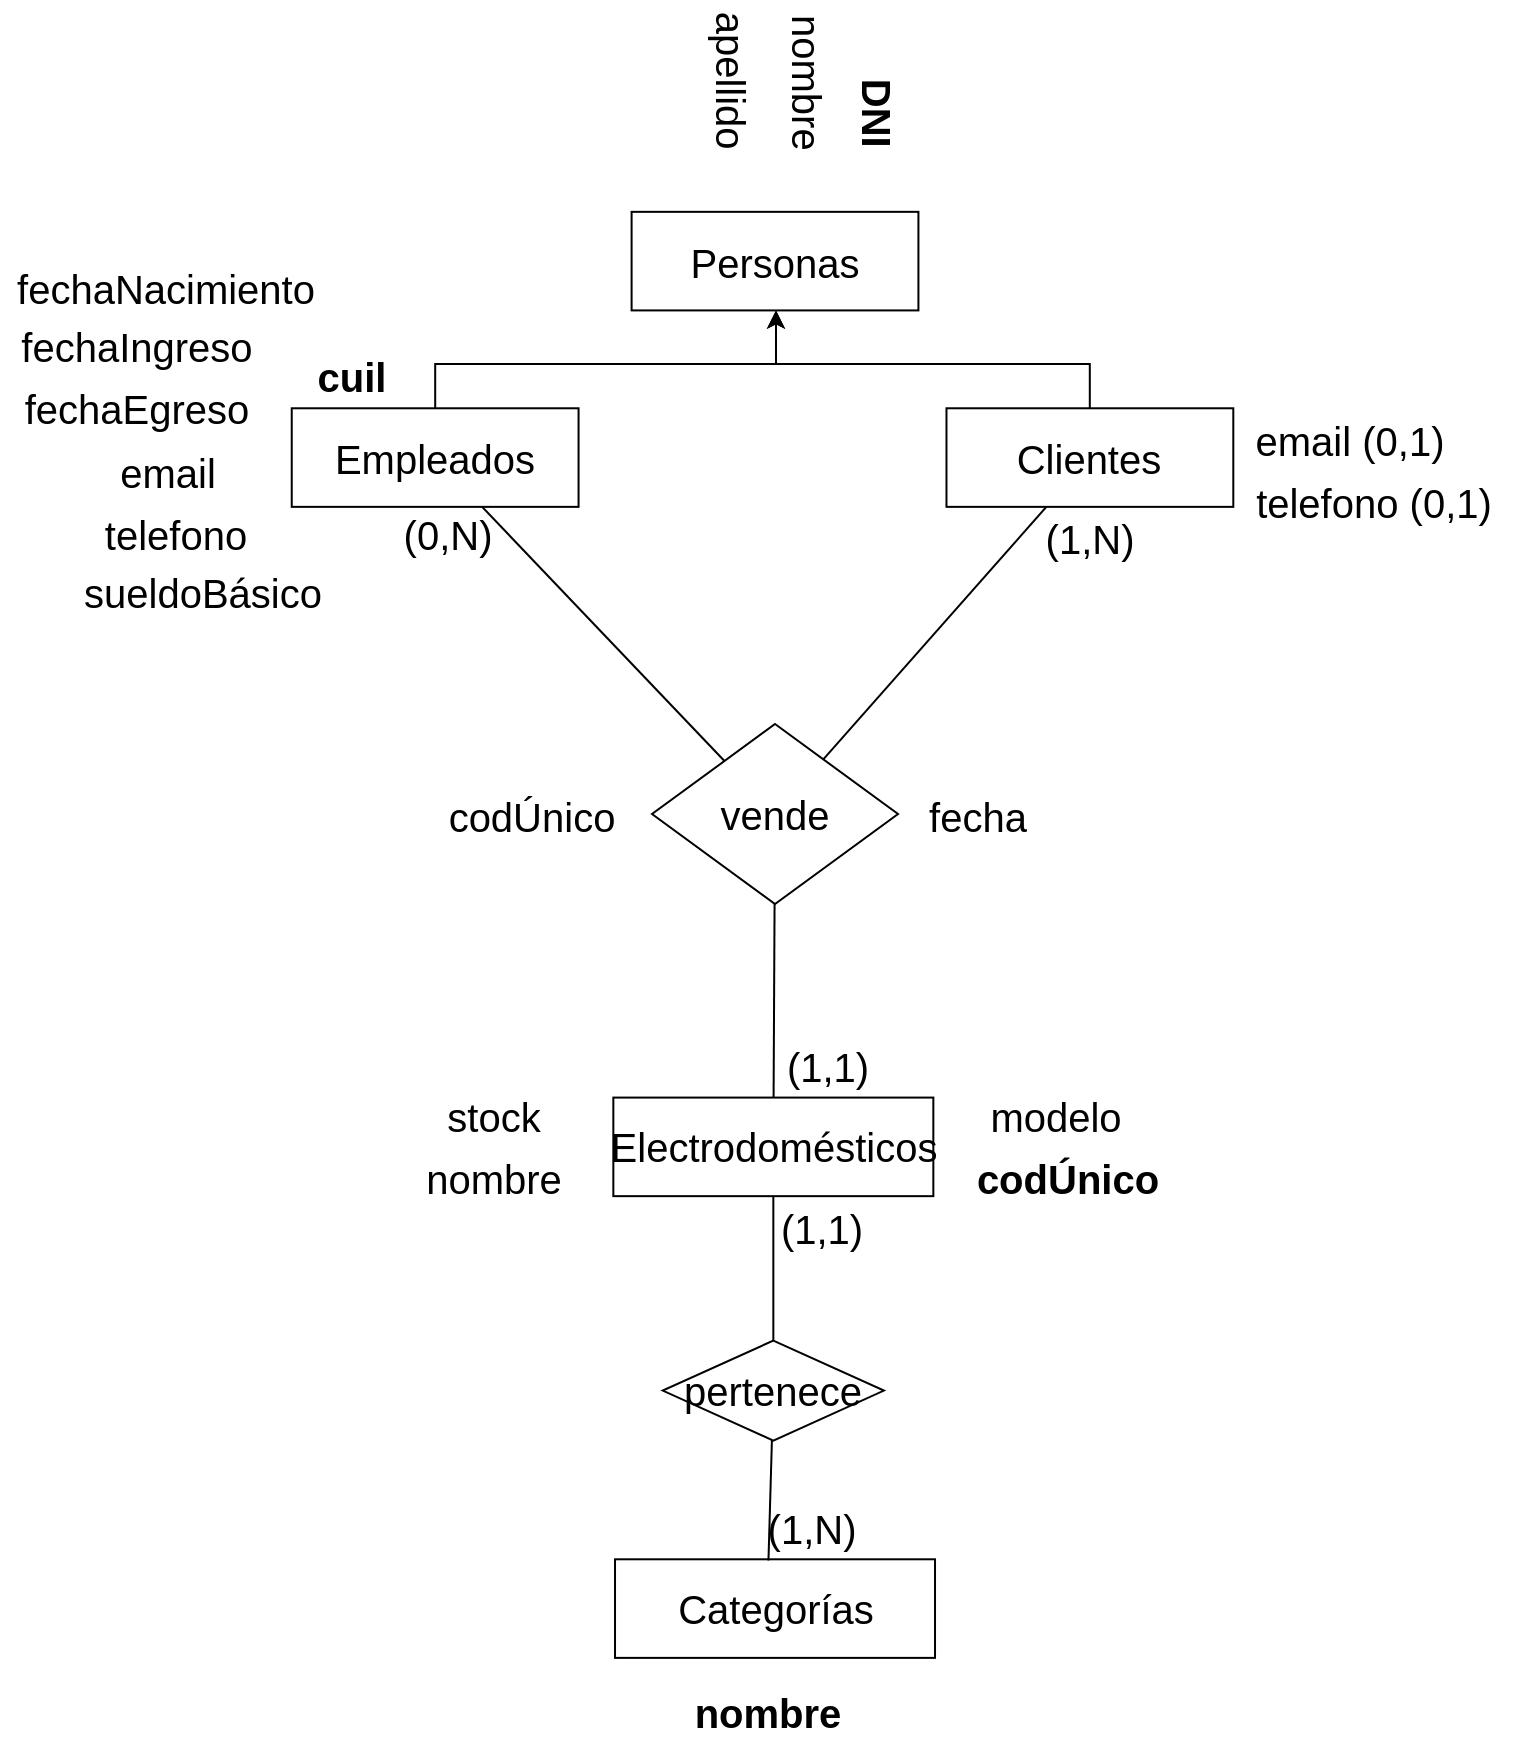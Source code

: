 <mxfile version="21.7.2" type="device" pages="3">
  <diagram name="Página-1" id="r7Dmp1KG4LVQeCO9yeug">
    <mxGraphModel dx="1173" dy="745" grid="1" gridSize="10" guides="1" tooltips="1" connect="1" arrows="1" fold="1" page="1" pageScale="1" pageWidth="827" pageHeight="1169" background="#ffffff" math="0" shadow="0">
      <root>
        <mxCell id="0" />
        <mxCell id="1" parent="0" />
        <mxCell id="HCQNf0K5Za7anZb_OLYN-2" value="&lt;font style=&quot;font-size: 20px;&quot;&gt;Personas&lt;/font&gt;" style="whiteSpace=wrap;html=1;align=center;fontSize=20;" parent="1" vertex="1">
          <mxGeometry x="335.8" y="133.92" width="143.41" height="49.29" as="geometry" />
        </mxCell>
        <mxCell id="HCQNf0K5Za7anZb_OLYN-4" value="&lt;b style=&quot;font-size: 20px;&quot;&gt;DNI&lt;/b&gt;" style="text;html=1;strokeColor=none;fillColor=none;align=center;verticalAlign=middle;whiteSpace=wrap;rounded=0;fontSize=20;rotation=90;" parent="1" vertex="1">
          <mxGeometry x="424.95" y="72.61" width="68.29" height="24.29" as="geometry" />
        </mxCell>
        <mxCell id="HCQNf0K5Za7anZb_OLYN-5" value="nombre" style="text;html=1;strokeColor=none;fillColor=none;align=center;verticalAlign=middle;whiteSpace=wrap;rounded=0;fontSize=20;rotation=90;" parent="1" vertex="1">
          <mxGeometry x="383.53" y="53.44" width="80.38" height="31.43" as="geometry" />
        </mxCell>
        <mxCell id="HCQNf0K5Za7anZb_OLYN-14" value="" style="edgeStyle=orthogonalEdgeStyle;rounded=0;orthogonalLoop=1;jettySize=auto;html=1;" parent="1" source="HCQNf0K5Za7anZb_OLYN-9" target="HCQNf0K5Za7anZb_OLYN-2" edge="1">
          <mxGeometry relative="1" as="geometry">
            <Array as="points">
              <mxPoint x="238" y="210" />
              <mxPoint x="408" y="210" />
            </Array>
          </mxGeometry>
        </mxCell>
        <mxCell id="HCQNf0K5Za7anZb_OLYN-9" value="&lt;font style=&quot;font-size: 20px;&quot;&gt;Empleados&lt;/font&gt;" style="whiteSpace=wrap;html=1;align=center;fontSize=20;" parent="1" vertex="1">
          <mxGeometry x="165.87" y="232.14" width="143.41" height="49.29" as="geometry" />
        </mxCell>
        <mxCell id="HCQNf0K5Za7anZb_OLYN-15" value="" style="edgeStyle=orthogonalEdgeStyle;rounded=0;orthogonalLoop=1;jettySize=auto;html=1;" parent="1" source="HCQNf0K5Za7anZb_OLYN-10" target="HCQNf0K5Za7anZb_OLYN-2" edge="1">
          <mxGeometry relative="1" as="geometry">
            <Array as="points">
              <mxPoint x="565" y="210" />
              <mxPoint x="408" y="210" />
            </Array>
          </mxGeometry>
        </mxCell>
        <mxCell id="HCQNf0K5Za7anZb_OLYN-10" value="&lt;font style=&quot;font-size: 20px;&quot;&gt;Clientes&lt;/font&gt;" style="whiteSpace=wrap;html=1;align=center;fontSize=20;" parent="1" vertex="1">
          <mxGeometry x="493.24" y="232.14" width="143.41" height="49.29" as="geometry" />
        </mxCell>
        <mxCell id="HCQNf0K5Za7anZb_OLYN-11" value="apellido" style="text;html=1;strokeColor=none;fillColor=none;align=center;verticalAlign=middle;whiteSpace=wrap;rounded=0;fontSize=20;rotation=90;" parent="1" vertex="1">
          <mxGeometry x="346.65" y="52.4" width="78.3" height="31.43" as="geometry" />
        </mxCell>
        <mxCell id="HCQNf0K5Za7anZb_OLYN-12" value="email" style="text;html=1;strokeColor=none;fillColor=none;align=center;verticalAlign=middle;whiteSpace=wrap;rounded=0;fontSize=20;rotation=0;" parent="1" vertex="1">
          <mxGeometry x="75.5" y="248.03" width="55.86" height="31.43" as="geometry" />
        </mxCell>
        <mxCell id="HCQNf0K5Za7anZb_OLYN-13" value="telefono" style="text;html=1;strokeColor=none;fillColor=none;align=center;verticalAlign=middle;whiteSpace=wrap;rounded=0;fontSize=20;rotation=0;direction=west;" parent="1" vertex="1">
          <mxGeometry x="67.15" y="279.46" width="82.45" height="31.43" as="geometry" />
        </mxCell>
        <mxCell id="HCQNf0K5Za7anZb_OLYN-16" value="&lt;b&gt;cuil&lt;/b&gt;" style="text;html=1;strokeColor=none;fillColor=none;align=center;verticalAlign=middle;whiteSpace=wrap;rounded=0;fontSize=20;rotation=0;" parent="1" vertex="1">
          <mxGeometry x="165.87" y="200.0" width="60" height="31.43" as="geometry" />
        </mxCell>
        <mxCell id="HCQNf0K5Za7anZb_OLYN-18" value="fechaNacimiento" style="text;html=1;strokeColor=none;fillColor=none;align=center;verticalAlign=middle;whiteSpace=wrap;rounded=0;fontSize=20;rotation=0;" parent="1" vertex="1">
          <mxGeometry x="28.43" y="156.24" width="150" height="31.43" as="geometry" />
        </mxCell>
        <mxCell id="HCQNf0K5Za7anZb_OLYN-19" value="fechaIngreso" style="text;html=1;strokeColor=none;fillColor=none;align=center;verticalAlign=middle;whiteSpace=wrap;rounded=0;fontSize=20;rotation=0;" parent="1" vertex="1">
          <mxGeometry x="20.0" y="185.17" width="137.44" height="31.43" as="geometry" />
        </mxCell>
        <mxCell id="HCQNf0K5Za7anZb_OLYN-20" value="fechaEgreso" style="text;html=1;strokeColor=none;fillColor=none;align=center;verticalAlign=middle;whiteSpace=wrap;rounded=0;fontSize=20;rotation=0;" parent="1" vertex="1">
          <mxGeometry x="20.0" y="216.6" width="137.44" height="31.43" as="geometry" />
        </mxCell>
        <mxCell id="HCQNf0K5Za7anZb_OLYN-21" value="sueldoBásico" style="text;html=1;strokeColor=none;fillColor=none;align=center;verticalAlign=middle;whiteSpace=wrap;rounded=0;fontSize=20;rotation=0;" parent="1" vertex="1">
          <mxGeometry x="52.94" y="308.03" width="137.44" height="31.43" as="geometry" />
        </mxCell>
        <mxCell id="HCQNf0K5Za7anZb_OLYN-22" value="email (0,1)" style="text;html=1;strokeColor=none;fillColor=none;align=center;verticalAlign=middle;whiteSpace=wrap;rounded=0;fontSize=20;rotation=0;" parent="1" vertex="1">
          <mxGeometry x="640.37" y="232.14" width="110" height="31.43" as="geometry" />
        </mxCell>
        <mxCell id="HCQNf0K5Za7anZb_OLYN-23" value="telefono (0,1)" style="text;html=1;strokeColor=none;fillColor=none;align=center;verticalAlign=middle;whiteSpace=wrap;rounded=0;fontSize=20;rotation=0;" parent="1" vertex="1">
          <mxGeometry x="636.65" y="263.57" width="139.88" height="31.43" as="geometry" />
        </mxCell>
        <mxCell id="HCQNf0K5Za7anZb_OLYN-26" value="&lt;font style=&quot;font-size: 20px;&quot;&gt;Electrodomésticos&lt;/font&gt;" style="whiteSpace=wrap;html=1;align=center;fontSize=20;" parent="1" vertex="1">
          <mxGeometry x="326.67" y="576.79" width="160" height="49.29" as="geometry" />
        </mxCell>
        <mxCell id="HCQNf0K5Za7anZb_OLYN-27" value="&lt;font style=&quot;font-size: 20px;&quot;&gt;Categorías&lt;/font&gt;" style="whiteSpace=wrap;html=1;align=center;fontSize=20;" parent="1" vertex="1">
          <mxGeometry x="327.51" y="807.65" width="160" height="49.29" as="geometry" />
        </mxCell>
        <mxCell id="HCQNf0K5Za7anZb_OLYN-28" value="&lt;b&gt;codÚnico&lt;/b&gt;" style="text;html=1;strokeColor=none;fillColor=none;align=center;verticalAlign=middle;whiteSpace=wrap;rounded=0;fontSize=20;rotation=0;" parent="1" vertex="1">
          <mxGeometry x="507.71" y="601.43" width="92.29" height="31.43" as="geometry" />
        </mxCell>
        <mxCell id="HCQNf0K5Za7anZb_OLYN-29" value="nombre" style="text;html=1;strokeColor=none;fillColor=none;align=center;verticalAlign=middle;whiteSpace=wrap;rounded=0;fontSize=20;rotation=0;" parent="1" vertex="1">
          <mxGeometry x="227.69" y="601.43" width="78.3" height="31.43" as="geometry" />
        </mxCell>
        <mxCell id="HCQNf0K5Za7anZb_OLYN-30" value="modelo" style="text;html=1;strokeColor=none;fillColor=none;align=center;verticalAlign=middle;whiteSpace=wrap;rounded=0;fontSize=20;rotation=0;" parent="1" vertex="1">
          <mxGeometry x="508.75" y="570.0" width="78.3" height="31.43" as="geometry" />
        </mxCell>
        <mxCell id="HCQNf0K5Za7anZb_OLYN-32" value="stock" style="text;html=1;strokeColor=none;fillColor=none;align=center;verticalAlign=middle;whiteSpace=wrap;rounded=0;fontSize=20;rotation=0;" parent="1" vertex="1">
          <mxGeometry x="227.69" y="570" width="78.3" height="31.43" as="geometry" />
        </mxCell>
        <mxCell id="HCQNf0K5Za7anZb_OLYN-35" value="&lt;b&gt;nombre&lt;/b&gt;" style="text;html=1;strokeColor=none;fillColor=none;align=center;verticalAlign=middle;whiteSpace=wrap;rounded=0;fontSize=20;rotation=0;" parent="1" vertex="1">
          <mxGeometry x="364.88" y="868.29" width="78.3" height="31.43" as="geometry" />
        </mxCell>
        <mxCell id="HCQNf0K5Za7anZb_OLYN-38" value="codÚnico" style="text;html=1;strokeColor=none;fillColor=none;align=center;verticalAlign=middle;whiteSpace=wrap;rounded=0;fontSize=20;rotation=0;" parent="1" vertex="1">
          <mxGeometry x="246.29" y="420" width="80.38" height="31.43" as="geometry" />
        </mxCell>
        <mxCell id="HCQNf0K5Za7anZb_OLYN-39" value="fecha" style="text;html=1;strokeColor=none;fillColor=none;align=center;verticalAlign=middle;whiteSpace=wrap;rounded=0;fontSize=20;rotation=0;" parent="1" vertex="1">
          <mxGeometry x="469.01" y="420.0" width="80.38" height="31.43" as="geometry" />
        </mxCell>
        <mxCell id="HCQNf0K5Za7anZb_OLYN-81" value="&lt;font style=&quot;font-size: 20px;&quot;&gt;pertenece&lt;/font&gt;" style="shape=rhombus;perimeter=rhombusPerimeter;whiteSpace=wrap;html=1;align=center;fontSize=20;" parent="1" vertex="1">
          <mxGeometry x="351.37" y="698.29" width="110.6" height="50" as="geometry" />
        </mxCell>
        <mxCell id="HCQNf0K5Za7anZb_OLYN-82" value="" style="endArrow=none;html=1;rounded=0;entryX=0.5;entryY=0;entryDx=0;entryDy=0;" parent="1" source="HCQNf0K5Za7anZb_OLYN-26" target="HCQNf0K5Za7anZb_OLYN-81" edge="1">
          <mxGeometry relative="1" as="geometry">
            <mxPoint x="500.38" y="588.29" as="sourcePoint" />
            <mxPoint x="660.38" y="588.29" as="targetPoint" />
          </mxGeometry>
        </mxCell>
        <mxCell id="HCQNf0K5Za7anZb_OLYN-83" value="" style="endArrow=none;html=1;rounded=0;" parent="1" source="HCQNf0K5Za7anZb_OLYN-81" edge="1">
          <mxGeometry relative="1" as="geometry">
            <mxPoint x="423.23" y="650.29" as="sourcePoint" />
            <mxPoint x="404.23" y="808.29" as="targetPoint" />
          </mxGeometry>
        </mxCell>
        <mxCell id="HCQNf0K5Za7anZb_OLYN-86" value="(1,1)" style="text;html=1;strokeColor=none;fillColor=none;align=center;verticalAlign=middle;whiteSpace=wrap;rounded=0;fontSize=20;rotation=0;" parent="1" vertex="1">
          <mxGeometry x="413.17" y="626.08" width="36.47" height="31.43" as="geometry" />
        </mxCell>
        <mxCell id="HCQNf0K5Za7anZb_OLYN-89" value="(1,N)" style="text;html=1;strokeColor=none;fillColor=none;align=center;verticalAlign=middle;whiteSpace=wrap;rounded=0;fontSize=20;rotation=0;" parent="1" vertex="1">
          <mxGeometry x="407.5" y="776.22" width="36.47" height="31.43" as="geometry" />
        </mxCell>
        <mxCell id="HCQNf0K5Za7anZb_OLYN-90" value="vende" style="shape=rhombus;perimeter=rhombusPerimeter;whiteSpace=wrap;html=1;align=center;fontSize=20;" parent="1" vertex="1">
          <mxGeometry x="346.01" y="390" width="123" height="90" as="geometry" />
        </mxCell>
        <mxCell id="HCQNf0K5Za7anZb_OLYN-91" value="" style="endArrow=none;html=1;rounded=0;" parent="1" source="HCQNf0K5Za7anZb_OLYN-9" target="HCQNf0K5Za7anZb_OLYN-90" edge="1">
          <mxGeometry relative="1" as="geometry">
            <mxPoint x="500" y="510" as="sourcePoint" />
            <mxPoint x="660" y="510" as="targetPoint" />
          </mxGeometry>
        </mxCell>
        <mxCell id="HCQNf0K5Za7anZb_OLYN-92" value="" style="endArrow=none;html=1;rounded=0;" parent="1" source="HCQNf0K5Za7anZb_OLYN-10" target="HCQNf0K5Za7anZb_OLYN-90" edge="1">
          <mxGeometry relative="1" as="geometry">
            <mxPoint x="272" y="291" as="sourcePoint" />
            <mxPoint x="402" y="419" as="targetPoint" />
          </mxGeometry>
        </mxCell>
        <mxCell id="HCQNf0K5Za7anZb_OLYN-93" value="" style="endArrow=none;html=1;rounded=0;" parent="1" source="HCQNf0K5Za7anZb_OLYN-90" target="HCQNf0K5Za7anZb_OLYN-26" edge="1">
          <mxGeometry relative="1" as="geometry">
            <mxPoint x="555" y="291" as="sourcePoint" />
            <mxPoint x="451" y="417" as="targetPoint" />
          </mxGeometry>
        </mxCell>
        <mxCell id="HCQNf0K5Za7anZb_OLYN-94" value="(1,N)" style="text;html=1;strokeColor=none;fillColor=none;align=center;verticalAlign=middle;whiteSpace=wrap;rounded=0;fontSize=20;rotation=0;" parent="1" vertex="1">
          <mxGeometry x="546.71" y="281.43" width="36.47" height="31.43" as="geometry" />
        </mxCell>
        <mxCell id="HCQNf0K5Za7anZb_OLYN-95" value="(0,N)" style="text;html=1;strokeColor=none;fillColor=none;align=center;verticalAlign=middle;whiteSpace=wrap;rounded=0;fontSize=20;rotation=0;" parent="1" vertex="1">
          <mxGeometry x="225.87" y="279.46" width="36.47" height="31.43" as="geometry" />
        </mxCell>
        <mxCell id="HCQNf0K5Za7anZb_OLYN-96" value="(1,1)" style="text;html=1;strokeColor=none;fillColor=none;align=center;verticalAlign=middle;whiteSpace=wrap;rounded=0;fontSize=20;rotation=0;" parent="1" vertex="1">
          <mxGeometry x="415.54" y="545.36" width="36.47" height="31.43" as="geometry" />
        </mxCell>
      </root>
    </mxGraphModel>
  </diagram>
  <diagram id="hQxVkgK-Gw7wdV_i6y1L" name="Página-2">
    <mxGraphModel dx="1354" dy="860" grid="1" gridSize="10" guides="1" tooltips="1" connect="1" arrows="1" fold="1" page="1" pageScale="1" pageWidth="1169" pageHeight="827" math="0" shadow="0">
      <root>
        <mxCell id="0" />
        <mxCell id="1" parent="0" />
        <mxCell id="yBSOCC-4kRF9CmkIPlas-1" value="" style="group;fontSize=20;" vertex="1" connectable="0" parent="1">
          <mxGeometry x="80" y="120" width="980" height="650" as="geometry" />
        </mxCell>
        <mxCell id="yBSOCC-4kRF9CmkIPlas-2" value="&lt;font style=&quot;font-size: 20px;&quot;&gt;Clientes&lt;/font&gt;" style="whiteSpace=wrap;html=1;align=center;fontSize=20;" vertex="1" parent="yBSOCC-4kRF9CmkIPlas-1">
          <mxGeometry x="131.463" y="60.714" width="143.415" height="85.714" as="geometry" />
        </mxCell>
        <mxCell id="yBSOCC-4kRF9CmkIPlas-3" value="&lt;font style=&quot;font-size: 20px;&quot;&gt;Pasajes&lt;/font&gt;" style="whiteSpace=wrap;html=1;align=center;fontSize=20;" vertex="1" parent="yBSOCC-4kRF9CmkIPlas-1">
          <mxGeometry x="705.122" y="57.143" width="143.415" height="85.714" as="geometry" />
        </mxCell>
        <mxCell id="yBSOCC-4kRF9CmkIPlas-4" value="&lt;font style=&quot;font-size: 20px;&quot;&gt;Vuelos&lt;/font&gt;" style="whiteSpace=wrap;html=1;align=center;fontSize=20;" vertex="1" parent="yBSOCC-4kRF9CmkIPlas-1">
          <mxGeometry x="430.244" y="285.714" width="143.415" height="85.714" as="geometry" />
        </mxCell>
        <mxCell id="yBSOCC-4kRF9CmkIPlas-5" value="&lt;b style=&quot;font-size: 20px;&quot;&gt;codÚnico&lt;/b&gt;" style="text;html=1;strokeColor=none;fillColor=none;align=center;verticalAlign=middle;whiteSpace=wrap;rounded=0;fontSize=20;" vertex="1" parent="yBSOCC-4kRF9CmkIPlas-1">
          <mxGeometry x="11.951" width="107.561" height="42.857" as="geometry" />
        </mxCell>
        <mxCell id="yBSOCC-4kRF9CmkIPlas-6" value="&lt;b style=&quot;font-size: 20px;&quot;&gt;DNI&lt;/b&gt;" style="text;html=1;strokeColor=none;fillColor=none;align=center;verticalAlign=middle;whiteSpace=wrap;rounded=0;fontSize=20;" vertex="1" parent="yBSOCC-4kRF9CmkIPlas-1">
          <mxGeometry x="11.951" y="35.714" width="107.561" height="42.857" as="geometry" />
        </mxCell>
        <mxCell id="yBSOCC-4kRF9CmkIPlas-7" value="nombre" style="text;html=1;strokeColor=none;fillColor=none;align=center;verticalAlign=middle;whiteSpace=wrap;rounded=0;fontSize=20;" vertex="1" parent="yBSOCC-4kRF9CmkIPlas-1">
          <mxGeometry x="11.951" y="78.571" width="107.561" height="42.857" as="geometry" />
        </mxCell>
        <mxCell id="yBSOCC-4kRF9CmkIPlas-8" value="apellido" style="text;html=1;strokeColor=none;fillColor=none;align=center;verticalAlign=middle;whiteSpace=wrap;rounded=0;fontSize=20;" vertex="1" parent="yBSOCC-4kRF9CmkIPlas-1">
          <mxGeometry x="11.951" y="121.429" width="107.561" height="42.857" as="geometry" />
        </mxCell>
        <mxCell id="yBSOCC-4kRF9CmkIPlas-9" value="nombre" style="text;html=1;strokeColor=none;fillColor=none;align=center;verticalAlign=middle;whiteSpace=wrap;rounded=0;fontSize=20;rotation=90;" vertex="1" parent="yBSOCC-4kRF9CmkIPlas-1">
          <mxGeometry x="396.78" y="530" width="107.561" height="42.857" as="geometry" />
        </mxCell>
        <mxCell id="yBSOCC-4kRF9CmkIPlas-10" value="fechaSalida" style="text;html=1;strokeColor=none;fillColor=none;align=center;verticalAlign=middle;whiteSpace=wrap;rounded=0;fontSize=20;rotation=90;" vertex="1" parent="yBSOCC-4kRF9CmkIPlas-1">
          <mxGeometry x="289.22" y="542.857" width="143.415" height="42.857" as="geometry" />
        </mxCell>
        <mxCell id="yBSOCC-4kRF9CmkIPlas-11" value="hora" style="text;html=1;strokeColor=none;fillColor=none;align=center;verticalAlign=middle;whiteSpace=wrap;rounded=0;fontSize=20;rotation=90;" vertex="1" parent="yBSOCC-4kRF9CmkIPlas-1">
          <mxGeometry x="352.561" y="522.857" width="107.561" height="42.857" as="geometry" />
        </mxCell>
        <mxCell id="yBSOCC-4kRF9CmkIPlas-12" value="&lt;font style=&quot;font-size: 20px;&quot;&gt;origen&lt;/font&gt;" style="ellipse;whiteSpace=wrap;html=1;align=center;fontSize=20;" vertex="1" parent="yBSOCC-4kRF9CmkIPlas-1">
          <mxGeometry x="346.585" y="430" width="119.512" height="57.143" as="geometry" />
        </mxCell>
        <mxCell id="yBSOCC-4kRF9CmkIPlas-13" value="&lt;font style=&quot;font-size: 20px;&quot;&gt;destino&lt;/font&gt;" style="ellipse;whiteSpace=wrap;html=1;align=center;fontSize=20;" vertex="1" parent="yBSOCC-4kRF9CmkIPlas-1">
          <mxGeometry x="531.829" y="430" width="119.512" height="57.143" as="geometry" />
        </mxCell>
        <mxCell id="yBSOCC-4kRF9CmkIPlas-14" value="nombre" style="text;html=1;strokeColor=none;fillColor=none;align=center;verticalAlign=middle;whiteSpace=wrap;rounded=0;fontSize=20;rotation=90;" vertex="1" parent="yBSOCC-4kRF9CmkIPlas-1">
          <mxGeometry x="501.951" y="530" width="107.561" height="42.857" as="geometry" />
        </mxCell>
        <mxCell id="yBSOCC-4kRF9CmkIPlas-15" value="fechaLlegada" style="text;html=1;strokeColor=none;fillColor=none;align=center;verticalAlign=middle;whiteSpace=wrap;rounded=0;fontSize=20;rotation=90;" vertex="1" parent="yBSOCC-4kRF9CmkIPlas-1">
          <mxGeometry x="597.561" y="550" width="107.561" height="42.857" as="geometry" />
        </mxCell>
        <mxCell id="yBSOCC-4kRF9CmkIPlas-16" value="hora" style="text;html=1;strokeColor=none;fillColor=none;align=center;verticalAlign=middle;whiteSpace=wrap;rounded=0;fontSize=20;rotation=90;" vertex="1" parent="yBSOCC-4kRF9CmkIPlas-1">
          <mxGeometry x="549.756" y="511.429" width="107.561" height="42.857" as="geometry" />
        </mxCell>
        <mxCell id="yBSOCC-4kRF9CmkIPlas-17" value="aerolínea" style="text;html=1;strokeColor=none;fillColor=none;align=center;verticalAlign=middle;whiteSpace=wrap;rounded=0;fontSize=20;rotation=0;" vertex="1" parent="yBSOCC-4kRF9CmkIPlas-1">
          <mxGeometry x="304.756" y="290" width="107.561" height="42.857" as="geometry" />
        </mxCell>
        <mxCell id="yBSOCC-4kRF9CmkIPlas-18" value="númeroVuelo" style="text;html=1;strokeColor=none;fillColor=none;align=center;verticalAlign=middle;whiteSpace=wrap;rounded=0;fontSize=20;rotation=0;" vertex="1" parent="yBSOCC-4kRF9CmkIPlas-1">
          <mxGeometry x="272.488" y="334.286" width="143.415" height="42.857" as="geometry" />
        </mxCell>
        <mxCell id="yBSOCC-4kRF9CmkIPlas-19" value="" style="shape=waypoint;sketch=0;fillStyle=solid;size=16;pointerEvents=1;points=[];fillColor=none;resizable=0;rotatable=0;perimeter=centerPerimeter;snapToPoint=1;fontSize=20;fontStyle=0;spacing=2;perimeterSpacing=0;" vertex="1" parent="yBSOCC-4kRF9CmkIPlas-1">
          <mxGeometry x="311.927" y="507.143" width="20" height="20" as="geometry" />
        </mxCell>
        <mxCell id="yBSOCC-4kRF9CmkIPlas-20" value="" style="shape=waypoint;sketch=0;fillStyle=solid;size=16;pointerEvents=1;points=[];fillColor=none;resizable=0;rotatable=0;perimeter=centerPerimeter;snapToPoint=1;fontSize=20;fontStyle=0;spacing=2;perimeterSpacing=0;" vertex="1" parent="yBSOCC-4kRF9CmkIPlas-1">
          <mxGeometry x="309.537" y="377.143" width="20" height="20" as="geometry" />
        </mxCell>
        <mxCell id="yBSOCC-4kRF9CmkIPlas-21" value="númeroFila" style="text;html=1;strokeColor=none;fillColor=none;align=center;verticalAlign=middle;whiteSpace=wrap;rounded=0;fontSize=20;" vertex="1" parent="yBSOCC-4kRF9CmkIPlas-1">
          <mxGeometry x="872.439" y="57.143" width="107.561" height="42.857" as="geometry" />
        </mxCell>
        <mxCell id="yBSOCC-4kRF9CmkIPlas-22" value="butaca" style="text;html=1;strokeColor=none;fillColor=none;align=center;verticalAlign=middle;whiteSpace=wrap;rounded=0;fontSize=20;" vertex="1" parent="yBSOCC-4kRF9CmkIPlas-1">
          <mxGeometry x="858.098" y="102.857" width="107.561" height="42.857" as="geometry" />
        </mxCell>
        <mxCell id="yBSOCC-4kRF9CmkIPlas-23" value="&lt;font style=&quot;font-size: 20px;&quot;&gt;corresponde&lt;/font&gt;" style="shape=rhombus;perimeter=rhombusPerimeter;whiteSpace=wrap;html=1;align=center;fontSize=20;" vertex="1" parent="yBSOCC-4kRF9CmkIPlas-1">
          <mxGeometry x="687.195" y="285.714" width="185.244" height="85.714" as="geometry" />
        </mxCell>
        <mxCell id="yBSOCC-4kRF9CmkIPlas-24" value="" style="endArrow=none;html=1;rounded=0;fontSize=20;" edge="1" parent="yBSOCC-4kRF9CmkIPlas-1" source="yBSOCC-4kRF9CmkIPlas-3" target="yBSOCC-4kRF9CmkIPlas-23">
          <mxGeometry relative="1" as="geometry">
            <mxPoint x="501.951" y="457.143" as="sourcePoint" />
            <mxPoint x="693.171" y="457.143" as="targetPoint" />
          </mxGeometry>
        </mxCell>
        <mxCell id="yBSOCC-4kRF9CmkIPlas-25" value="" style="endArrow=none;html=1;rounded=0;fontSize=20;" edge="1" parent="yBSOCC-4kRF9CmkIPlas-1" source="yBSOCC-4kRF9CmkIPlas-23" target="yBSOCC-4kRF9CmkIPlas-4">
          <mxGeometry relative="1" as="geometry">
            <mxPoint x="846.146" y="365.714" as="sourcePoint" />
            <mxPoint x="848.537" y="508.571" as="targetPoint" />
          </mxGeometry>
        </mxCell>
        <mxCell id="yBSOCC-4kRF9CmkIPlas-26" value="&lt;font style=&quot;font-size: 20px;&quot;&gt;compra&lt;/font&gt;" style="shape=rhombus;perimeter=rhombusPerimeter;whiteSpace=wrap;html=1;align=center;fontSize=20;" vertex="1" parent="yBSOCC-4kRF9CmkIPlas-1">
          <mxGeometry x="466.098" y="57.143" width="107.561" height="85.714" as="geometry" />
        </mxCell>
        <mxCell id="yBSOCC-4kRF9CmkIPlas-27" value="" style="endArrow=none;html=1;rounded=0;exitX=1;exitY=0.5;exitDx=0;exitDy=0;entryX=0;entryY=0.5;entryDx=0;entryDy=0;fontSize=20;" edge="1" parent="yBSOCC-4kRF9CmkIPlas-1" source="yBSOCC-4kRF9CmkIPlas-2" target="yBSOCC-4kRF9CmkIPlas-26">
          <mxGeometry relative="1" as="geometry">
            <mxPoint x="860.488" y="157.143" as="sourcePoint" />
            <mxPoint x="862.878" y="300" as="targetPoint" />
          </mxGeometry>
        </mxCell>
        <mxCell id="yBSOCC-4kRF9CmkIPlas-28" value="" style="endArrow=none;html=1;rounded=0;exitX=1;exitY=0.5;exitDx=0;exitDy=0;entryX=0;entryY=0.5;entryDx=0;entryDy=0;fontSize=20;" edge="1" parent="yBSOCC-4kRF9CmkIPlas-1" source="yBSOCC-4kRF9CmkIPlas-26" target="yBSOCC-4kRF9CmkIPlas-3">
          <mxGeometry relative="1" as="geometry">
            <mxPoint x="286.829" y="118.571" as="sourcePoint" />
            <mxPoint x="478.049" y="114.286" as="targetPoint" />
          </mxGeometry>
        </mxCell>
        <mxCell id="yBSOCC-4kRF9CmkIPlas-29" value="" style="endArrow=none;html=1;rounded=0;fontSize=20;" edge="1" parent="yBSOCC-4kRF9CmkIPlas-1" source="yBSOCC-4kRF9CmkIPlas-4" target="yBSOCC-4kRF9CmkIPlas-13">
          <mxGeometry relative="1" as="geometry">
            <mxPoint x="537.805" y="50" as="sourcePoint" />
            <mxPoint x="740.976" y="50" as="targetPoint" />
          </mxGeometry>
        </mxCell>
        <mxCell id="yBSOCC-4kRF9CmkIPlas-30" value="" style="endArrow=none;html=1;rounded=0;fontSize=20;" edge="1" parent="yBSOCC-4kRF9CmkIPlas-1" source="yBSOCC-4kRF9CmkIPlas-4" target="yBSOCC-4kRF9CmkIPlas-12">
          <mxGeometry relative="1" as="geometry">
            <mxPoint x="884.39" y="474.286" as="sourcePoint" />
            <mxPoint x="936.976" y="450" as="targetPoint" />
          </mxGeometry>
        </mxCell>
        <mxCell id="yBSOCC-4kRF9CmkIPlas-31" value="(0,N)" style="text;html=1;strokeColor=none;fillColor=none;align=center;verticalAlign=middle;whiteSpace=wrap;rounded=0;fontSize=20;" vertex="1" parent="yBSOCC-4kRF9CmkIPlas-1">
          <mxGeometry x="280.854" y="57.143" width="47.805" height="42.857" as="geometry" />
        </mxCell>
        <mxCell id="yBSOCC-4kRF9CmkIPlas-32" value="(1,1)" style="text;html=1;strokeColor=none;fillColor=none;align=center;verticalAlign=middle;whiteSpace=wrap;rounded=0;fontSize=20;" vertex="1" parent="yBSOCC-4kRF9CmkIPlas-1">
          <mxGeometry x="657.317" y="53.571" width="47.805" height="42.857" as="geometry" />
        </mxCell>
        <mxCell id="yBSOCC-4kRF9CmkIPlas-33" value="nacionalidad" style="text;html=1;strokeColor=none;fillColor=none;align=center;verticalAlign=middle;whiteSpace=wrap;rounded=0;fontSize=20;" vertex="1" parent="yBSOCC-4kRF9CmkIPlas-1">
          <mxGeometry y="164.286" width="131.463" height="42.857" as="geometry" />
        </mxCell>
        <mxCell id="yBSOCC-4kRF9CmkIPlas-34" value="fechaNacimiento" style="text;html=1;strokeColor=none;fillColor=none;align=center;verticalAlign=middle;whiteSpace=wrap;rounded=0;fontSize=20;" vertex="1" parent="yBSOCC-4kRF9CmkIPlas-1">
          <mxGeometry y="207.143" width="179.268" height="42.857" as="geometry" />
        </mxCell>
        <mxCell id="yBSOCC-4kRF9CmkIPlas-35" value="" style="endArrow=none;html=1;rounded=0;fontSize=20;entryX=0.108;entryY=0.462;entryDx=0;entryDy=0;entryPerimeter=0;" edge="1" parent="yBSOCC-4kRF9CmkIPlas-1" source="yBSOCC-4kRF9CmkIPlas-20" target="yBSOCC-4kRF9CmkIPlas-19">
          <mxGeometry relative="1" as="geometry">
            <mxPoint x="482.829" y="385.714" as="sourcePoint" />
            <mxPoint x="438.61" y="445.714" as="targetPoint" />
          </mxGeometry>
        </mxCell>
        <mxCell id="yBSOCC-4kRF9CmkIPlas-36" value="(1,1)" style="text;html=1;strokeColor=none;fillColor=none;align=center;verticalAlign=middle;whiteSpace=wrap;rounded=0;fontSize=20;" vertex="1" parent="yBSOCC-4kRF9CmkIPlas-1">
          <mxGeometry x="729.024" y="142.143" width="47.805" height="42.857" as="geometry" />
        </mxCell>
        <mxCell id="yBSOCC-4kRF9CmkIPlas-37" value="(1,N)" style="text;html=1;strokeColor=none;fillColor=none;align=center;verticalAlign=middle;whiteSpace=wrap;rounded=0;fontSize=20;" vertex="1" parent="yBSOCC-4kRF9CmkIPlas-1">
          <mxGeometry x="573.659" y="285.714" width="47.805" height="42.857" as="geometry" />
        </mxCell>
      </root>
    </mxGraphModel>
  </diagram>
  <diagram id="91YuC-gD3AnOqxMVMwkv" name="Página-3">
    <mxGraphModel dx="1354" dy="860" grid="1" gridSize="10" guides="1" tooltips="1" connect="1" arrows="1" fold="1" page="1" pageScale="1" pageWidth="1169" pageHeight="827" math="0" shadow="0">
      <root>
        <mxCell id="0" />
        <mxCell id="1" parent="0" />
        <mxCell id="M3oCI3lhoWxIdNNew7Kz-1" value="&lt;font style=&quot;font-size: 20px;&quot;&gt;Cuentas&lt;/font&gt;" style="whiteSpace=wrap;html=1;align=center;fontSize=20;" vertex="1" parent="1">
          <mxGeometry x="213.91" y="294.6" width="171.53" height="73.43" as="geometry" />
        </mxCell>
        <mxCell id="HZF2FrsXbDP7CX2yo99F-2" value="" style="edgeStyle=orthogonalEdgeStyle;rounded=0;orthogonalLoop=1;jettySize=auto;html=1;" edge="1" parent="1" source="M3oCI3lhoWxIdNNew7Kz-2" target="M3oCI3lhoWxIdNNew7Kz-1">
          <mxGeometry relative="1" as="geometry" />
        </mxCell>
        <mxCell id="M3oCI3lhoWxIdNNew7Kz-2" value="&lt;font style=&quot;font-size: 20px;&quot;&gt;Caja de ahorro&lt;/font&gt;" style="whiteSpace=wrap;html=1;align=center;fontSize=20;" vertex="1" parent="1">
          <mxGeometry x="68.05" y="471.71" width="171.53" height="78.29" as="geometry" />
        </mxCell>
        <mxCell id="M3oCI3lhoWxIdNNew7Kz-3" value="&lt;font style=&quot;font-size: 20px;&quot;&gt;Cuenta corriente&lt;/font&gt;" style="whiteSpace=wrap;html=1;align=center;fontSize=20;" vertex="1" parent="1">
          <mxGeometry x="359.18" y="471.71" width="171.53" height="78.29" as="geometry" />
        </mxCell>
        <mxCell id="deNrV1jI5KXQXYkebM7o-1" value="&lt;b&gt;nroÚnico&lt;/b&gt;" style="text;html=1;strokeColor=none;fillColor=none;align=center;verticalAlign=middle;whiteSpace=wrap;rounded=0;fontSize=20;rotation=90;" vertex="1" parent="1">
          <mxGeometry x="226.88" y="196.12" width="119.61" height="40" as="geometry" />
        </mxCell>
        <mxCell id="deNrV1jI5KXQXYkebM7o-2" value="&lt;b&gt;CBU&lt;/b&gt;" style="text;html=1;strokeColor=none;fillColor=none;align=center;verticalAlign=middle;whiteSpace=wrap;rounded=0;fontSize=20;rotation=90;" vertex="1" parent="1">
          <mxGeometry x="282.87" y="213.71" width="81.98" height="39.64" as="geometry" />
        </mxCell>
        <mxCell id="deNrV1jI5KXQXYkebM7o-6" value="saldo" style="text;html=1;strokeColor=none;fillColor=none;align=center;verticalAlign=middle;whiteSpace=wrap;rounded=0;fontSize=20;rotation=0;" vertex="1" parent="1">
          <mxGeometry x="117.934" y="557.368" width="71.764" height="52.228" as="geometry" />
        </mxCell>
        <mxCell id="deNrV1jI5KXQXYkebM7o-8" value="&lt;font style=&quot;font-size: 20px;&quot;&gt;Titulares&lt;/font&gt;" style="whiteSpace=wrap;html=1;align=center;fontSize=20;" vertex="1" parent="1">
          <mxGeometry x="785.39" y="291.16" width="171.53" height="80.3" as="geometry" />
        </mxCell>
        <mxCell id="HZF2FrsXbDP7CX2yo99F-1" value="&lt;font style=&quot;font-size: 20px;&quot;&gt;dirección&lt;/font&gt;" style="ellipse;whiteSpace=wrap;html=1;align=center;fontSize=20;" vertex="1" parent="1">
          <mxGeometry x="821.271" y="469.972" width="119.319" height="64.659" as="geometry" />
        </mxCell>
        <mxCell id="HZF2FrsXbDP7CX2yo99F-3" value="" style="edgeStyle=orthogonalEdgeStyle;rounded=0;orthogonalLoop=1;jettySize=auto;html=1;" edge="1" parent="1" source="M3oCI3lhoWxIdNNew7Kz-3" target="M3oCI3lhoWxIdNNew7Kz-1">
          <mxGeometry relative="1" as="geometry">
            <mxPoint x="166.067" y="489.123" as="sourcePoint" />
            <mxPoint x="311.987" y="400.334" as="targetPoint" />
          </mxGeometry>
        </mxCell>
        <mxCell id="HZF2FrsXbDP7CX2yo99F-5" value="&lt;b&gt;DNI&lt;/b&gt;" style="text;html=1;strokeColor=none;fillColor=none;align=center;verticalAlign=middle;whiteSpace=wrap;rounded=0;fontSize=20;rotation=0;" vertex="1" parent="1">
          <mxGeometry x="976.76" y="327.21" width="71.76" height="32.79" as="geometry" />
        </mxCell>
        <mxCell id="HZF2FrsXbDP7CX2yo99F-6" value="nombre" style="text;html=1;strokeColor=none;fillColor=none;align=center;verticalAlign=middle;whiteSpace=wrap;rounded=0;fontSize=20;rotation=90;" vertex="1" parent="1">
          <mxGeometry x="817.07" y="203.36" width="95.69" height="38.94" as="geometry" />
        </mxCell>
        <mxCell id="HZF2FrsXbDP7CX2yo99F-7" value="apellido" style="text;html=1;strokeColor=none;fillColor=none;align=center;verticalAlign=middle;whiteSpace=wrap;rounded=0;fontSize=20;rotation=90;" vertex="1" parent="1">
          <mxGeometry x="852.95" y="203.36" width="95.69" height="38.94" as="geometry" />
        </mxCell>
        <mxCell id="HZF2FrsXbDP7CX2yo99F-8" value="fechaNacimiento" style="text;html=1;strokeColor=none;fillColor=none;align=center;verticalAlign=middle;whiteSpace=wrap;rounded=0;fontSize=20;rotation=0;" vertex="1" parent="1">
          <mxGeometry x="928.92" y="248.94" width="179.41" height="41.06" as="geometry" />
        </mxCell>
        <mxCell id="HZF2FrsXbDP7CX2yo99F-10" value="teléfono" style="text;html=1;strokeColor=none;fillColor=none;align=center;verticalAlign=middle;whiteSpace=wrap;rounded=0;fontSize=20;rotation=90;" vertex="1" parent="1">
          <mxGeometry x="769.23" y="203.36" width="95.69" height="38.94" as="geometry" />
        </mxCell>
        <mxCell id="HZF2FrsXbDP7CX2yo99F-11" value="email" style="text;html=1;strokeColor=none;fillColor=none;align=center;verticalAlign=middle;whiteSpace=wrap;rounded=0;fontSize=20;rotation=0;" vertex="1" parent="1">
          <mxGeometry x="964.8" y="290" width="95.69" height="38.45" as="geometry" />
        </mxCell>
        <mxCell id="HZF2FrsXbDP7CX2yo99F-18" value="" style="endArrow=none;html=1;rounded=0;entryX=0.5;entryY=0;entryDx=0;entryDy=0;" edge="1" parent="1" source="deNrV1jI5KXQXYkebM7o-8" target="HZF2FrsXbDP7CX2yo99F-1">
          <mxGeometry relative="1" as="geometry">
            <mxPoint x="582.058" y="452.563" as="sourcePoint" />
            <mxPoint x="773.429" y="452.563" as="targetPoint" />
          </mxGeometry>
        </mxCell>
        <mxCell id="HZF2FrsXbDP7CX2yo99F-19" value="saldoDescubierto" style="text;html=1;strokeColor=none;fillColor=none;align=center;verticalAlign=middle;whiteSpace=wrap;rounded=0;fontSize=20;rotation=0;" vertex="1" parent="1">
          <mxGeometry x="357.131" y="550.003" width="175.63" height="52.228" as="geometry" />
        </mxCell>
        <mxCell id="S5tUmtp7XlonTieTBX0k-1" value="&lt;font style=&quot;font-size: 20px;&quot;&gt;tiene&lt;/font&gt;" style="shape=rhombus;perimeter=rhombusPerimeter;whiteSpace=wrap;html=1;align=center;fontSize=20;" vertex="1" parent="1">
          <mxGeometry x="548.808" y="286.668" width="107.646" height="89.293" as="geometry" />
        </mxCell>
        <mxCell id="S5tUmtp7XlonTieTBX0k-2" value="" style="endArrow=none;html=1;rounded=0;" edge="1" parent="1" source="S5tUmtp7XlonTieTBX0k-1" target="deNrV1jI5KXQXYkebM7o-8">
          <mxGeometry relative="1" as="geometry">
            <mxPoint x="584.69" y="349.847" as="sourcePoint" />
            <mxPoint x="776.06" y="349.847" as="targetPoint" />
          </mxGeometry>
        </mxCell>
        <mxCell id="S5tUmtp7XlonTieTBX0k-3" value="" style="endArrow=none;html=1;rounded=0;entryX=0;entryY=0.5;entryDx=0;entryDy=0;" edge="1" parent="1" source="M3oCI3lhoWxIdNNew7Kz-1" target="S5tUmtp7XlonTieTBX0k-1">
          <mxGeometry relative="1" as="geometry">
            <mxPoint x="648.081" y="254.095" as="sourcePoint" />
            <mxPoint x="584.69" y="330.696" as="targetPoint" />
          </mxGeometry>
        </mxCell>
        <mxCell id="nzVIQGn-y-UD-v6V_jQ9-1" value="(1,1)" style="text;html=1;strokeColor=none;fillColor=none;align=center;verticalAlign=middle;whiteSpace=wrap;rounded=0;fontSize=20;" vertex="1" parent="1">
          <mxGeometry x="728.217" y="327.963" width="57.172" height="54.962" as="geometry" />
        </mxCell>
        <mxCell id="nzVIQGn-y-UD-v6V_jQ9-2" value="(1,1)" style="text;html=1;strokeColor=none;fillColor=none;align=center;verticalAlign=middle;whiteSpace=wrap;rounded=0;fontSize=20;" vertex="1" parent="1">
          <mxGeometry x="385.437" y="280.209" width="57.172" height="53.726" as="geometry" />
        </mxCell>
        <mxCell id="HZF2FrsXbDP7CX2yo99F-14" value="número" style="text;html=1;strokeColor=none;fillColor=none;align=center;verticalAlign=middle;whiteSpace=wrap;rounded=0;fontSize=20;rotation=90;" vertex="1" parent="1">
          <mxGeometry x="869.11" y="575.24" width="69.84" height="46.82" as="geometry" />
        </mxCell>
        <mxCell id="HZF2FrsXbDP7CX2yo99F-15" value="calle" style="text;html=1;strokeColor=none;fillColor=none;align=center;verticalAlign=middle;whiteSpace=wrap;rounded=0;fontSize=20;rotation=90;" vertex="1" parent="1">
          <mxGeometry x="830.65" y="566.42" width="69.84" height="34.12" as="geometry" />
        </mxCell>
        <mxCell id="HZF2FrsXbDP7CX2yo99F-16" value="pido" style="text;html=1;strokeColor=none;fillColor=none;align=center;verticalAlign=middle;whiteSpace=wrap;rounded=0;fontSize=20;rotation=90;" vertex="1" parent="1">
          <mxGeometry x="794.14" y="550" width="69.84" height="30.95" as="geometry" />
        </mxCell>
        <mxCell id="HZF2FrsXbDP7CX2yo99F-17" value="localidad" style="text;html=1;strokeColor=none;fillColor=none;align=center;verticalAlign=middle;whiteSpace=wrap;rounded=0;fontSize=20;rotation=90;" vertex="1" parent="1">
          <mxGeometry x="887.92" y="577.18" width="98" height="37.14" as="geometry" />
        </mxCell>
      </root>
    </mxGraphModel>
  </diagram>
</mxfile>
